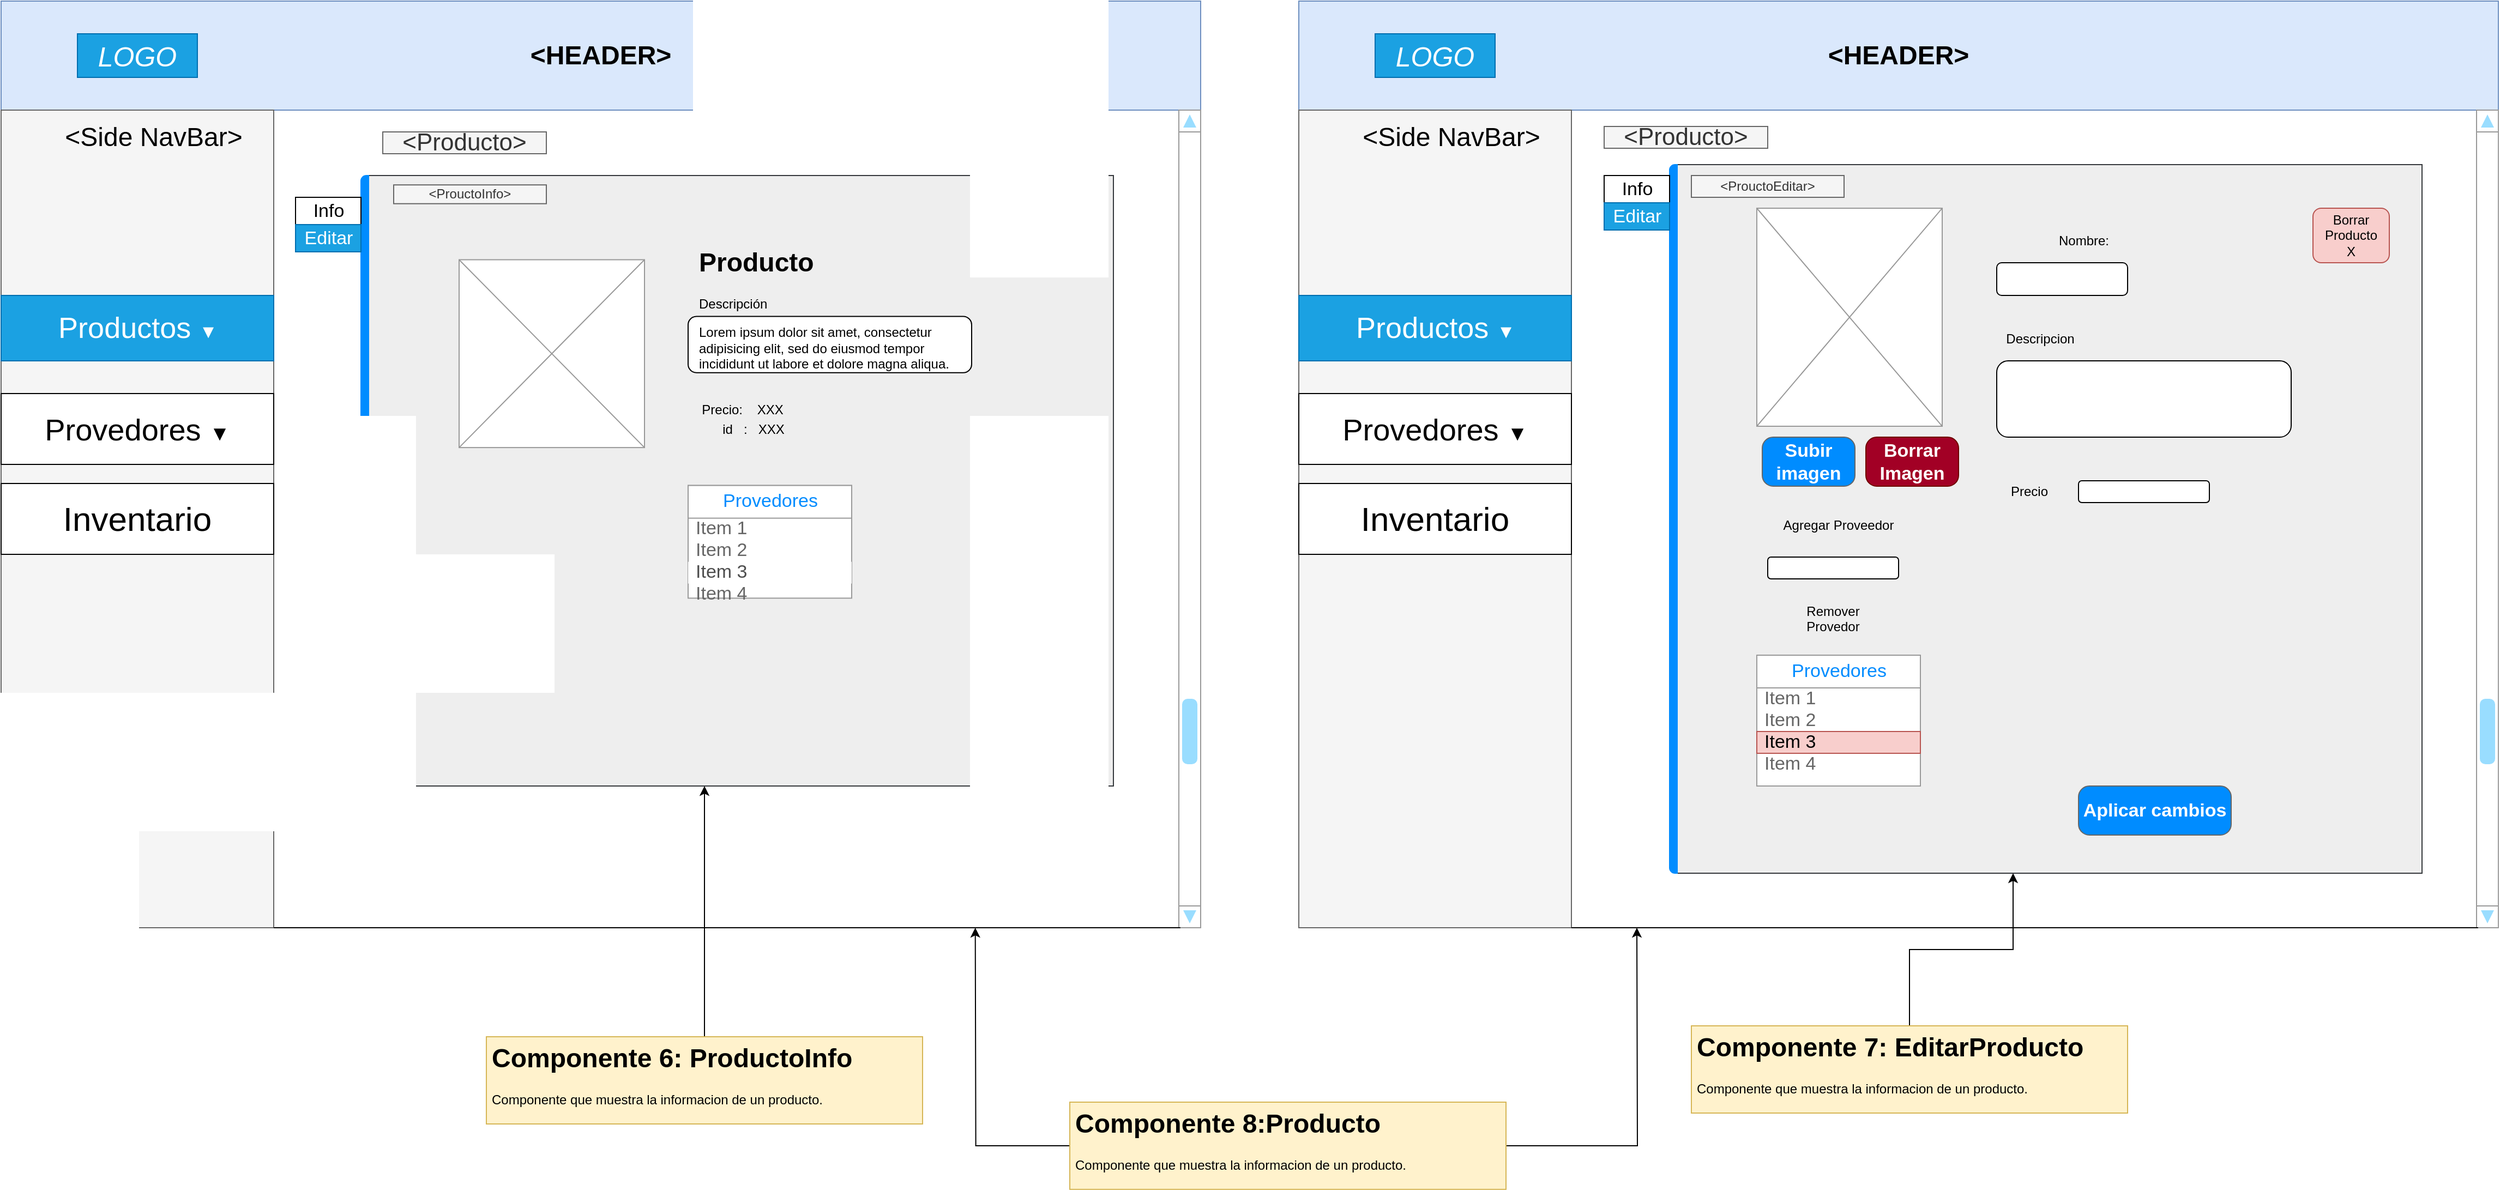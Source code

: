<mxfile version="13.8.1" type="github">
  <diagram id="9Z0rajO9vy1eAtT90HRV" name="Page-1">
    <mxGraphModel dx="2170" dy="1295" grid="1" gridSize="10" guides="1" tooltips="1" connect="1" arrows="1" fold="1" page="1" pageScale="1" pageWidth="850" pageHeight="1100" math="0" shadow="0">
      <root>
        <mxCell id="0" />
        <mxCell id="1" parent="0" />
        <mxCell id="_uAHY--KUr31Mtknl9wJ-1" value="&lt;h1&gt;&amp;lt;HEADER&amp;gt;&lt;br&gt;&lt;/h1&gt;" style="rounded=0;whiteSpace=wrap;html=1;fillColor=#dae8fc;strokeColor=#6c8ebf;" parent="1" vertex="1">
          <mxGeometry width="1100" height="100" as="geometry" />
        </mxCell>
        <mxCell id="_uAHY--KUr31Mtknl9wJ-2" value="" style="rounded=0;whiteSpace=wrap;html=1;fillColor=#f5f5f5;strokeColor=#666666;fontColor=#333333;" parent="1" vertex="1">
          <mxGeometry y="100" width="250" height="750" as="geometry" />
        </mxCell>
        <mxCell id="_uAHY--KUr31Mtknl9wJ-3" value="" style="verticalLabelPosition=bottom;shadow=0;dashed=0;align=center;html=1;verticalAlign=top;strokeWidth=1;shape=mxgraph.mockup.navigation.scrollBar;strokeColor=#999999;barPos=20;fillColor2=#99ddff;strokeColor2=none;direction=north;" parent="1" vertex="1">
          <mxGeometry x="1080" y="100" width="20" height="750" as="geometry" />
        </mxCell>
        <mxCell id="_uAHY--KUr31Mtknl9wJ-4" value="" style="endArrow=none;html=1;exitX=1;exitY=1;exitDx=0;exitDy=0;entryX=0;entryY=0.07;entryDx=0;entryDy=0;entryPerimeter=0;" parent="1" source="_uAHY--KUr31Mtknl9wJ-2" target="_uAHY--KUr31Mtknl9wJ-3" edge="1">
          <mxGeometry width="50" height="50" relative="1" as="geometry">
            <mxPoint x="280" y="870" as="sourcePoint" />
            <mxPoint x="330" y="820" as="targetPoint" />
          </mxGeometry>
        </mxCell>
        <mxCell id="_uAHY--KUr31Mtknl9wJ-5" value="&lt;font style=&quot;font-size: 24px&quot;&gt;&amp;lt;Side NavBar&amp;gt;&lt;/font&gt;" style="text;html=1;strokeColor=none;fillColor=none;align=center;verticalAlign=middle;whiteSpace=wrap;rounded=0;" parent="1" vertex="1">
          <mxGeometry x="50" y="110" width="180" height="30" as="geometry" />
        </mxCell>
        <mxCell id="_uAHY--KUr31Mtknl9wJ-6" value="&lt;i&gt;&lt;font style=&quot;font-size: 25px&quot;&gt;LOGO&lt;/font&gt;&lt;/i&gt;" style="text;html=1;strokeColor=#006EAF;fillColor=#1ba1e2;align=center;verticalAlign=middle;whiteSpace=wrap;rounded=0;fontColor=#ffffff;" parent="1" vertex="1">
          <mxGeometry x="70" y="30" width="110" height="40" as="geometry" />
        </mxCell>
        <mxCell id="_uAHY--KUr31Mtknl9wJ-7" value="" style="strokeWidth=1;shadow=0;dashed=0;align=center;html=1;shape=mxgraph.mockup.forms.rrect;rSize=0;strokeColor=#999999;fillColor=#ffffff;" parent="1" vertex="1">
          <mxGeometry y="270" width="250" height="60" as="geometry" />
        </mxCell>
        <mxCell id="_uAHY--KUr31Mtknl9wJ-8" value="&lt;font style=&quot;font-size: 27px&quot;&gt;Productos &lt;/font&gt;▼" style="strokeWidth=1;shadow=0;dashed=0;align=center;html=1;shape=mxgraph.mockup.forms.rrect;rSize=0;strokeColor=#006EAF;fontSize=17;fillColor=#1ba1e2;resizeWidth=1;fontColor=#ffffff;" parent="_uAHY--KUr31Mtknl9wJ-7" vertex="1">
          <mxGeometry width="250" height="60" relative="1" as="geometry">
            <mxPoint as="offset" />
          </mxGeometry>
        </mxCell>
        <mxCell id="_uAHY--KUr31Mtknl9wJ-11" value="&lt;font style=&quot;font-size: 28px&quot;&gt;Provedores &lt;/font&gt;&lt;font style=&quot;font-size: 19px&quot;&gt;▼&lt;/font&gt;" style="rounded=0;whiteSpace=wrap;html=1;" parent="1" vertex="1">
          <mxGeometry y="360" width="250" height="65" as="geometry" />
        </mxCell>
        <mxCell id="_uAHY--KUr31Mtknl9wJ-12" value="&lt;font style=&quot;font-size: 31px&quot;&gt;Inventario&lt;/font&gt;" style="rounded=0;whiteSpace=wrap;html=1;" parent="1" vertex="1">
          <mxGeometry y="442.5" width="250" height="65" as="geometry" />
        </mxCell>
        <mxCell id="_uAHY--KUr31Mtknl9wJ-25" value="" style="strokeWidth=1;shadow=0;dashed=0;align=center;html=1;shape=mxgraph.mockup.containers.marginRect2;rectMarginLeft=67;strokeColor=#36393d;fillColor=#eeeeee;" parent="1" vertex="1">
          <mxGeometry x="270" y="160" width="750" height="560" as="geometry" />
        </mxCell>
        <mxCell id="AbV2LeKn4ZKA3L7Wp7C7-1" value="" style="rounded=1;whiteSpace=wrap;html=1;" vertex="1" parent="_uAHY--KUr31Mtknl9wJ-25">
          <mxGeometry x="360" y="129.231" width="260" height="51.692" as="geometry" />
        </mxCell>
        <mxCell id="_uAHY--KUr31Mtknl9wJ-29" value="" style="strokeWidth=1;shadow=0;dashed=0;align=center;html=1;shape=mxgraph.mockup.containers.leftButton;rSize=5;strokeColor=#008cff;fillColor=#008cff;resizeHeight=1;movable=0;deletable=0;" parent="_uAHY--KUr31Mtknl9wJ-25" vertex="1">
          <mxGeometry width="7" height="560" relative="1" as="geometry">
            <mxPoint x="60" as="offset" />
          </mxGeometry>
        </mxCell>
        <mxCell id="_uAHY--KUr31Mtknl9wJ-31" value="" style="verticalLabelPosition=bottom;shadow=0;dashed=0;align=center;html=1;verticalAlign=top;strokeWidth=1;shape=mxgraph.mockup.graphics.simpleIcon;strokeColor=#999999;" parent="_uAHY--KUr31Mtknl9wJ-25" vertex="1">
          <mxGeometry x="150" y="77.244" width="170" height="172.308" as="geometry" />
        </mxCell>
        <mxCell id="_uAHY--KUr31Mtknl9wJ-34" value="&lt;h1&gt;Producto&lt;/h1&gt;&lt;p&gt;Descripción&lt;/p&gt;&lt;p&gt;Lorem ipsum dolor sit amet, consectetur adipisicing elit, sed do eiusmod tempor incididunt ut labore et dolore magna aliqua.&lt;/p&gt;" style="text;html=1;strokeColor=none;fillColor=none;spacing=5;spacingTop=-20;whiteSpace=wrap;overflow=hidden;rounded=0;" parent="_uAHY--KUr31Mtknl9wJ-25" vertex="1">
          <mxGeometry x="365" y="60.311" width="250" height="120.615" as="geometry" />
        </mxCell>
        <mxCell id="_uAHY--KUr31Mtknl9wJ-35" value="Precio:&amp;nbsp;&amp;nbsp;&amp;nbsp; XXX" style="text;html=1;strokeColor=none;fillColor=none;align=center;verticalAlign=middle;whiteSpace=wrap;rounded=0;" parent="_uAHY--KUr31Mtknl9wJ-25" vertex="1">
          <mxGeometry x="360" y="206.769" width="100" height="17.231" as="geometry" />
        </mxCell>
        <mxCell id="_uAHY--KUr31Mtknl9wJ-36" value="id&amp;nbsp;&amp;nbsp; :&amp;nbsp;&amp;nbsp; XXX" style="text;html=1;strokeColor=none;fillColor=none;align=center;verticalAlign=middle;whiteSpace=wrap;rounded=0;" parent="_uAHY--KUr31Mtknl9wJ-25" vertex="1">
          <mxGeometry x="370" y="224.0" width="100" height="17.231" as="geometry" />
        </mxCell>
        <mxCell id="_uAHY--KUr31Mtknl9wJ-93" value="&amp;lt;ProuctoInfo&amp;gt;" style="text;html=1;strokeColor=#666666;fillColor=#f5f5f5;align=center;verticalAlign=middle;whiteSpace=wrap;rounded=0;fontColor=#333333;" parent="_uAHY--KUr31Mtknl9wJ-25" vertex="1">
          <mxGeometry x="90" y="8.615" width="140" height="17.231" as="geometry" />
        </mxCell>
        <mxCell id="_uAHY--KUr31Mtknl9wJ-38" value="" style="strokeWidth=1;shadow=0;dashed=0;align=center;html=1;shape=mxgraph.mockup.forms.rrect;rSize=0;strokeColor=#999999;fillColor=#ffffff;" parent="_uAHY--KUr31Mtknl9wJ-25" vertex="1">
          <mxGeometry x="360" y="284.308" width="150" height="103.385" as="geometry" />
        </mxCell>
        <mxCell id="_uAHY--KUr31Mtknl9wJ-39" value="Provedores" style="strokeWidth=1;shadow=0;dashed=0;align=center;html=1;shape=mxgraph.mockup.forms.rrect;rSize=0;strokeColor=#999999;fontColor=#008cff;fontSize=17;fillColor=#ffffff;resizeWidth=1;" parent="_uAHY--KUr31Mtknl9wJ-38" vertex="1">
          <mxGeometry width="150" height="30" relative="1" as="geometry" />
        </mxCell>
        <mxCell id="_uAHY--KUr31Mtknl9wJ-40" value="Item 1" style="strokeWidth=1;shadow=0;dashed=0;align=center;html=1;shape=mxgraph.mockup.forms.anchor;fontSize=17;fontColor=#666666;align=left;spacingLeft=5;resizeWidth=1;" parent="_uAHY--KUr31Mtknl9wJ-38" vertex="1">
          <mxGeometry width="150" height="20" relative="1" as="geometry">
            <mxPoint y="30" as="offset" />
          </mxGeometry>
        </mxCell>
        <mxCell id="_uAHY--KUr31Mtknl9wJ-41" value="Item 2" style="strokeWidth=1;shadow=0;dashed=0;align=center;html=1;shape=mxgraph.mockup.forms.anchor;fontSize=17;fontColor=#666666;align=left;spacingLeft=5;resizeWidth=1;" parent="_uAHY--KUr31Mtknl9wJ-38" vertex="1">
          <mxGeometry width="150" height="20" relative="1" as="geometry">
            <mxPoint y="50" as="offset" />
          </mxGeometry>
        </mxCell>
        <mxCell id="_uAHY--KUr31Mtknl9wJ-42" value="&lt;font color=&quot;#4D4D4D&quot;&gt;Item 3&lt;/font&gt;" style="strokeWidth=1;shadow=0;dashed=0;align=center;html=1;shape=mxgraph.mockup.forms.rrect;rSize=0;fontSize=17;align=left;spacingLeft=5;resizeWidth=1;strokeColor=none;" parent="_uAHY--KUr31Mtknl9wJ-38" vertex="1">
          <mxGeometry width="150" height="20" relative="1" as="geometry">
            <mxPoint y="70" as="offset" />
          </mxGeometry>
        </mxCell>
        <mxCell id="_uAHY--KUr31Mtknl9wJ-43" value="Item 4" style="strokeWidth=1;shadow=0;dashed=0;align=center;html=1;shape=mxgraph.mockup.forms.anchor;fontSize=17;fontColor=#666666;align=left;spacingLeft=5;resizeWidth=1;" parent="_uAHY--KUr31Mtknl9wJ-38" vertex="1">
          <mxGeometry width="150" height="20" relative="1" as="geometry">
            <mxPoint y="90" as="offset" />
          </mxGeometry>
        </mxCell>
        <mxCell id="_uAHY--KUr31Mtknl9wJ-44" value="&lt;h1&gt;&amp;lt;HEADER&amp;gt;&lt;br&gt;&lt;/h1&gt;" style="rounded=0;whiteSpace=wrap;html=1;fillColor=#dae8fc;strokeColor=#6c8ebf;" parent="1" vertex="1">
          <mxGeometry x="1190" width="1100" height="100" as="geometry" />
        </mxCell>
        <mxCell id="_uAHY--KUr31Mtknl9wJ-45" value="" style="rounded=0;whiteSpace=wrap;html=1;fillColor=#f5f5f5;strokeColor=#666666;fontColor=#333333;" parent="1" vertex="1">
          <mxGeometry x="1190" y="100" width="250" height="750" as="geometry" />
        </mxCell>
        <mxCell id="_uAHY--KUr31Mtknl9wJ-46" value="" style="verticalLabelPosition=bottom;shadow=0;dashed=0;align=center;html=1;verticalAlign=top;strokeWidth=1;shape=mxgraph.mockup.navigation.scrollBar;strokeColor=#999999;barPos=20;fillColor2=#99ddff;strokeColor2=none;direction=north;" parent="1" vertex="1">
          <mxGeometry x="2270" y="100" width="20" height="750" as="geometry" />
        </mxCell>
        <mxCell id="_uAHY--KUr31Mtknl9wJ-47" value="" style="endArrow=none;html=1;exitX=1;exitY=1;exitDx=0;exitDy=0;entryX=0;entryY=0.07;entryDx=0;entryDy=0;entryPerimeter=0;" parent="1" source="_uAHY--KUr31Mtknl9wJ-45" target="_uAHY--KUr31Mtknl9wJ-46" edge="1">
          <mxGeometry width="50" height="50" relative="1" as="geometry">
            <mxPoint x="1470" y="870" as="sourcePoint" />
            <mxPoint x="1520" y="820" as="targetPoint" />
          </mxGeometry>
        </mxCell>
        <mxCell id="_uAHY--KUr31Mtknl9wJ-48" value="&lt;font style=&quot;font-size: 24px&quot;&gt;&amp;lt;Side NavBar&amp;gt;&lt;/font&gt;" style="text;html=1;strokeColor=none;fillColor=none;align=center;verticalAlign=middle;whiteSpace=wrap;rounded=0;" parent="1" vertex="1">
          <mxGeometry x="1240" y="110" width="180" height="30" as="geometry" />
        </mxCell>
        <mxCell id="_uAHY--KUr31Mtknl9wJ-49" value="&lt;i&gt;&lt;font style=&quot;font-size: 25px&quot;&gt;LOGO&lt;/font&gt;&lt;/i&gt;" style="text;html=1;strokeColor=#006EAF;fillColor=#1ba1e2;align=center;verticalAlign=middle;whiteSpace=wrap;rounded=0;fontColor=#ffffff;" parent="1" vertex="1">
          <mxGeometry x="1260" y="30" width="110" height="40" as="geometry" />
        </mxCell>
        <mxCell id="_uAHY--KUr31Mtknl9wJ-50" value="" style="strokeWidth=1;shadow=0;dashed=0;align=center;html=1;shape=mxgraph.mockup.forms.rrect;rSize=0;strokeColor=#999999;fillColor=#ffffff;" parent="1" vertex="1">
          <mxGeometry x="1190" y="270" width="250" height="60" as="geometry" />
        </mxCell>
        <mxCell id="_uAHY--KUr31Mtknl9wJ-51" value="&lt;font style=&quot;font-size: 27px&quot;&gt;Productos &lt;/font&gt;▼" style="strokeWidth=1;shadow=0;dashed=0;align=center;html=1;shape=mxgraph.mockup.forms.rrect;rSize=0;strokeColor=#006EAF;fontSize=17;fillColor=#1ba1e2;resizeWidth=1;fontColor=#ffffff;" parent="_uAHY--KUr31Mtknl9wJ-50" vertex="1">
          <mxGeometry width="250" height="60" relative="1" as="geometry">
            <mxPoint as="offset" />
          </mxGeometry>
        </mxCell>
        <mxCell id="_uAHY--KUr31Mtknl9wJ-52" value="&lt;font style=&quot;font-size: 28px&quot;&gt;Provedores &lt;/font&gt;&lt;font style=&quot;font-size: 19px&quot;&gt;▼&lt;/font&gt;" style="rounded=0;whiteSpace=wrap;html=1;" parent="1" vertex="1">
          <mxGeometry x="1190" y="360" width="250" height="65" as="geometry" />
        </mxCell>
        <mxCell id="_uAHY--KUr31Mtknl9wJ-53" value="&lt;font style=&quot;font-size: 31px&quot;&gt;Inventario&lt;/font&gt;" style="rounded=0;whiteSpace=wrap;html=1;" parent="1" vertex="1">
          <mxGeometry x="1190" y="442.5" width="250" height="65" as="geometry" />
        </mxCell>
        <mxCell id="_uAHY--KUr31Mtknl9wJ-54" value="" style="strokeWidth=1;shadow=0;dashed=0;align=center;html=1;shape=mxgraph.mockup.containers.marginRect2;rectMarginLeft=67;strokeColor=#36393d;fillColor=#eeeeee;" parent="1" vertex="1">
          <mxGeometry x="1470" y="150" width="750" height="650" as="geometry" />
        </mxCell>
        <mxCell id="_uAHY--KUr31Mtknl9wJ-57" value="" style="strokeWidth=1;shadow=0;dashed=0;align=center;html=1;shape=mxgraph.mockup.containers.leftButton;rSize=5;strokeColor=#008cff;fillColor=#008cff;resizeHeight=1;movable=0;deletable=0;" parent="_uAHY--KUr31Mtknl9wJ-54" vertex="1">
          <mxGeometry width="7" height="650" relative="1" as="geometry">
            <mxPoint x="60" as="offset" />
          </mxGeometry>
        </mxCell>
        <mxCell id="_uAHY--KUr31Mtknl9wJ-58" value="" style="verticalLabelPosition=bottom;shadow=0;dashed=0;align=center;html=1;verticalAlign=top;strokeWidth=1;shape=mxgraph.mockup.graphics.simpleIcon;strokeColor=#999999;" parent="_uAHY--KUr31Mtknl9wJ-54" vertex="1">
          <mxGeometry x="140" y="40" width="170" height="200" as="geometry" />
        </mxCell>
        <mxCell id="_uAHY--KUr31Mtknl9wJ-68" value="Aplicar cambios" style="strokeWidth=1;shadow=0;dashed=0;align=center;html=1;shape=mxgraph.mockup.buttons.button;strokeColor=#666666;fontColor=#ffffff;mainText=;buttonStyle=round;fontSize=17;fontStyle=1;fillColor=#008cff;whiteSpace=wrap;" parent="_uAHY--KUr31Mtknl9wJ-54" vertex="1">
          <mxGeometry x="435" y="570" width="140" height="45" as="geometry" />
        </mxCell>
        <mxCell id="_uAHY--KUr31Mtknl9wJ-69" value="" style="rounded=1;whiteSpace=wrap;html=1;" parent="_uAHY--KUr31Mtknl9wJ-54" vertex="1">
          <mxGeometry x="360" y="90" width="120" height="30" as="geometry" />
        </mxCell>
        <mxCell id="_uAHY--KUr31Mtknl9wJ-70" value="Nombre: " style="text;html=1;strokeColor=none;fillColor=none;align=center;verticalAlign=middle;whiteSpace=wrap;rounded=0;" parent="_uAHY--KUr31Mtknl9wJ-54" vertex="1">
          <mxGeometry x="360" y="60" width="160" height="20" as="geometry" />
        </mxCell>
        <mxCell id="_uAHY--KUr31Mtknl9wJ-71" value="Descripcion" style="text;html=1;strokeColor=none;fillColor=none;align=center;verticalAlign=middle;whiteSpace=wrap;rounded=0;" parent="_uAHY--KUr31Mtknl9wJ-54" vertex="1">
          <mxGeometry x="370" y="150" width="60" height="20" as="geometry" />
        </mxCell>
        <mxCell id="_uAHY--KUr31Mtknl9wJ-72" value="" style="rounded=1;whiteSpace=wrap;html=1;" parent="_uAHY--KUr31Mtknl9wJ-54" vertex="1">
          <mxGeometry x="360" y="180" width="270" height="70" as="geometry" />
        </mxCell>
        <mxCell id="_uAHY--KUr31Mtknl9wJ-73" value="Precio" style="text;html=1;strokeColor=none;fillColor=none;align=center;verticalAlign=middle;whiteSpace=wrap;rounded=0;" parent="_uAHY--KUr31Mtknl9wJ-54" vertex="1">
          <mxGeometry x="360" y="290" width="60" height="20" as="geometry" />
        </mxCell>
        <mxCell id="_uAHY--KUr31Mtknl9wJ-74" value="" style="rounded=1;whiteSpace=wrap;html=1;" parent="_uAHY--KUr31Mtknl9wJ-54" vertex="1">
          <mxGeometry x="435" y="290" width="120" height="20" as="geometry" />
        </mxCell>
        <mxCell id="_uAHY--KUr31Mtknl9wJ-75" value="&lt;div&gt;Agregar Proveedor&lt;/div&gt;&lt;div&gt;&lt;br&gt;&lt;/div&gt;" style="text;html=1;strokeColor=none;fillColor=none;align=center;verticalAlign=middle;whiteSpace=wrap;rounded=0;" parent="_uAHY--KUr31Mtknl9wJ-54" vertex="1">
          <mxGeometry x="150" y="320" width="130" height="35" as="geometry" />
        </mxCell>
        <mxCell id="_uAHY--KUr31Mtknl9wJ-76" value="" style="rounded=1;whiteSpace=wrap;html=1;" parent="_uAHY--KUr31Mtknl9wJ-54" vertex="1">
          <mxGeometry x="150" y="360" width="120" height="20" as="geometry" />
        </mxCell>
        <mxCell id="_uAHY--KUr31Mtknl9wJ-77" value="Subir imagen" style="strokeWidth=1;shadow=0;dashed=0;align=center;html=1;shape=mxgraph.mockup.buttons.button;strokeColor=#666666;fontColor=#ffffff;mainText=;buttonStyle=round;fontSize=17;fontStyle=1;fillColor=#008cff;whiteSpace=wrap;" parent="_uAHY--KUr31Mtknl9wJ-54" vertex="1">
          <mxGeometry x="145" y="250" width="85" height="45" as="geometry" />
        </mxCell>
        <mxCell id="_uAHY--KUr31Mtknl9wJ-78" value="Borrar Imagen" style="strokeWidth=1;shadow=0;dashed=0;align=center;html=1;shape=mxgraph.mockup.buttons.button;strokeColor=#6F0000;mainText=;buttonStyle=round;fontSize=17;fontStyle=1;fillColor=#a20025;whiteSpace=wrap;fontColor=#ffffff;" parent="_uAHY--KUr31Mtknl9wJ-54" vertex="1">
          <mxGeometry x="240" y="250" width="85" height="45" as="geometry" />
        </mxCell>
        <mxCell id="_uAHY--KUr31Mtknl9wJ-79" value="&lt;div&gt;Borrar Producto&lt;/div&gt;&lt;div&gt;X&lt;br&gt;&lt;/div&gt;" style="rounded=1;whiteSpace=wrap;html=1;fillColor=#f8cecc;strokeColor=#b85450;" parent="_uAHY--KUr31Mtknl9wJ-54" vertex="1">
          <mxGeometry x="650" y="40" width="70" height="50" as="geometry" />
        </mxCell>
        <mxCell id="_uAHY--KUr31Mtknl9wJ-80" value="&lt;div&gt;Remover Provedor&lt;/div&gt;&lt;div&gt;&lt;br&gt;&lt;/div&gt;" style="text;html=1;strokeColor=none;fillColor=none;align=center;verticalAlign=middle;whiteSpace=wrap;rounded=0;" parent="_uAHY--KUr31Mtknl9wJ-54" vertex="1">
          <mxGeometry x="175" y="410" width="70" height="27.5" as="geometry" />
        </mxCell>
        <mxCell id="_uAHY--KUr31Mtknl9wJ-85" value="" style="strokeWidth=1;shadow=0;dashed=0;align=center;html=1;shape=mxgraph.mockup.forms.rrect;rSize=0;strokeColor=#999999;fillColor=#ffffff;" parent="_uAHY--KUr31Mtknl9wJ-54" vertex="1">
          <mxGeometry x="140" y="450" width="150" height="120" as="geometry" />
        </mxCell>
        <mxCell id="_uAHY--KUr31Mtknl9wJ-86" value="Provedores" style="strokeWidth=1;shadow=0;dashed=0;align=center;html=1;shape=mxgraph.mockup.forms.rrect;rSize=0;strokeColor=#999999;fontColor=#008cff;fontSize=17;fillColor=#ffffff;resizeWidth=1;" parent="_uAHY--KUr31Mtknl9wJ-85" vertex="1">
          <mxGeometry width="150" height="30" relative="1" as="geometry" />
        </mxCell>
        <mxCell id="_uAHY--KUr31Mtknl9wJ-87" value="Item 1" style="strokeWidth=1;shadow=0;dashed=0;align=center;html=1;shape=mxgraph.mockup.forms.anchor;fontSize=17;fontColor=#666666;align=left;spacingLeft=5;resizeWidth=1;" parent="_uAHY--KUr31Mtknl9wJ-85" vertex="1">
          <mxGeometry width="150" height="20" relative="1" as="geometry">
            <mxPoint y="30" as="offset" />
          </mxGeometry>
        </mxCell>
        <mxCell id="_uAHY--KUr31Mtknl9wJ-88" value="Item 2" style="strokeWidth=1;shadow=0;dashed=0;align=center;html=1;shape=mxgraph.mockup.forms.anchor;fontSize=17;fontColor=#666666;align=left;spacingLeft=5;resizeWidth=1;" parent="_uAHY--KUr31Mtknl9wJ-85" vertex="1">
          <mxGeometry width="150" height="20" relative="1" as="geometry">
            <mxPoint y="50" as="offset" />
          </mxGeometry>
        </mxCell>
        <mxCell id="_uAHY--KUr31Mtknl9wJ-89" value="Item 3" style="strokeWidth=1;shadow=0;dashed=0;align=center;html=1;shape=mxgraph.mockup.forms.rrect;rSize=0;fontSize=17;align=left;spacingLeft=5;resizeWidth=1;strokeColor=#b85450;fillColor=#f8cecc;" parent="_uAHY--KUr31Mtknl9wJ-85" vertex="1">
          <mxGeometry width="150" height="20" relative="1" as="geometry">
            <mxPoint y="70" as="offset" />
          </mxGeometry>
        </mxCell>
        <mxCell id="_uAHY--KUr31Mtknl9wJ-90" value="Item 4" style="strokeWidth=1;shadow=0;dashed=0;align=center;html=1;shape=mxgraph.mockup.forms.anchor;fontSize=17;fontColor=#666666;align=left;spacingLeft=5;resizeWidth=1;" parent="_uAHY--KUr31Mtknl9wJ-85" vertex="1">
          <mxGeometry width="150" height="20" relative="1" as="geometry">
            <mxPoint y="90" as="offset" />
          </mxGeometry>
        </mxCell>
        <mxCell id="_uAHY--KUr31Mtknl9wJ-94" value="&amp;lt;ProuctoEditar&amp;gt;" style="text;html=1;strokeColor=#666666;fillColor=#f5f5f5;align=center;verticalAlign=middle;whiteSpace=wrap;rounded=0;fontColor=#333333;" parent="_uAHY--KUr31Mtknl9wJ-54" vertex="1">
          <mxGeometry x="80" y="10" width="140" height="20" as="geometry" />
        </mxCell>
        <mxCell id="_uAHY--KUr31Mtknl9wJ-95" style="edgeStyle=orthogonalEdgeStyle;rounded=0;orthogonalLoop=1;jettySize=auto;html=1;" parent="1" source="_uAHY--KUr31Mtknl9wJ-92" target="_uAHY--KUr31Mtknl9wJ-25" edge="1">
          <mxGeometry relative="1" as="geometry" />
        </mxCell>
        <mxCell id="_uAHY--KUr31Mtknl9wJ-92" value="&lt;h1&gt;Componente 6: ProductoInfo&lt;br&gt;&lt;/h1&gt;&lt;p&gt;Componente que muestra la informacion de un producto.&lt;br&gt;&lt;/p&gt;&lt;p&gt;&lt;br&gt;&lt;/p&gt;&lt;p&gt;&lt;br&gt;&lt;/p&gt;&lt;p&gt;&lt;br&gt;&lt;/p&gt;&lt;p&gt;&lt;br&gt;&lt;/p&gt;" style="text;html=1;strokeColor=#d6b656;fillColor=#fff2cc;spacing=5;spacingTop=-20;whiteSpace=wrap;overflow=hidden;rounded=0;" parent="1" vertex="1">
          <mxGeometry x="445" y="950" width="400" height="80" as="geometry" />
        </mxCell>
        <mxCell id="AbV2LeKn4ZKA3L7Wp7C7-7" style="edgeStyle=orthogonalEdgeStyle;rounded=0;orthogonalLoop=1;jettySize=auto;html=1;" edge="1" parent="1" source="AbV2LeKn4ZKA3L7Wp7C7-2" target="_uAHY--KUr31Mtknl9wJ-54">
          <mxGeometry relative="1" as="geometry" />
        </mxCell>
        <mxCell id="AbV2LeKn4ZKA3L7Wp7C7-2" value="&lt;h1&gt;Componente 7: EditarProducto &lt;br&gt;&lt;/h1&gt;&lt;p&gt;Componente que muestra la informacion de un producto.&lt;br&gt;&lt;/p&gt;&lt;p&gt;&lt;br&gt;&lt;/p&gt;&lt;p&gt;&lt;br&gt;&lt;/p&gt;&lt;p&gt;&lt;br&gt;&lt;/p&gt;&lt;p&gt;&lt;br&gt;&lt;/p&gt;" style="text;html=1;strokeColor=#d6b656;fillColor=#fff2cc;spacing=5;spacingTop=-20;whiteSpace=wrap;overflow=hidden;rounded=0;" vertex="1" parent="1">
          <mxGeometry x="1550" y="940" width="400" height="80" as="geometry" />
        </mxCell>
        <mxCell id="AbV2LeKn4ZKA3L7Wp7C7-3" value="Info" style="strokeWidth=1;shadow=0;dashed=0;align=center;html=1;shape=mxgraph.mockup.containers.rrect;rSize=0;fontSize=17;" vertex="1" parent="1">
          <mxGeometry x="1470" y="160" width="60" height="25" as="geometry" />
        </mxCell>
        <mxCell id="AbV2LeKn4ZKA3L7Wp7C7-4" value="Editar" style="strokeWidth=1;shadow=0;dashed=0;align=center;html=1;shape=mxgraph.mockup.containers.rrect;rSize=0;fontSize=17;fillColor=#1ba1e2;strokeColor=#006EAF;fontColor=#ffffff;" vertex="1" parent="1">
          <mxGeometry x="1470" y="185" width="60" height="25" as="geometry" />
        </mxCell>
        <mxCell id="AbV2LeKn4ZKA3L7Wp7C7-5" value="Info" style="strokeWidth=1;shadow=0;dashed=0;align=center;html=1;shape=mxgraph.mockup.containers.rrect;rSize=0;fontSize=17;" vertex="1" parent="1">
          <mxGeometry x="270" y="180" width="60" height="25" as="geometry" />
        </mxCell>
        <mxCell id="AbV2LeKn4ZKA3L7Wp7C7-6" value="Editar" style="strokeWidth=1;shadow=0;dashed=0;align=center;html=1;shape=mxgraph.mockup.containers.rrect;rSize=0;fontSize=17;fillColor=#1ba1e2;strokeColor=#006EAF;fontColor=#ffffff;" vertex="1" parent="1">
          <mxGeometry x="270" y="205" width="60" height="25" as="geometry" />
        </mxCell>
        <mxCell id="AbV2LeKn4ZKA3L7Wp7C7-9" style="edgeStyle=orthogonalEdgeStyle;rounded=0;orthogonalLoop=1;jettySize=auto;html=1;" edge="1" parent="1" source="AbV2LeKn4ZKA3L7Wp7C7-8">
          <mxGeometry relative="1" as="geometry">
            <mxPoint x="1500" y="850" as="targetPoint" />
          </mxGeometry>
        </mxCell>
        <mxCell id="AbV2LeKn4ZKA3L7Wp7C7-10" style="edgeStyle=orthogonalEdgeStyle;rounded=0;orthogonalLoop=1;jettySize=auto;html=1;" edge="1" parent="1" source="AbV2LeKn4ZKA3L7Wp7C7-8">
          <mxGeometry relative="1" as="geometry">
            <mxPoint x="893.333" y="850" as="targetPoint" />
          </mxGeometry>
        </mxCell>
        <mxCell id="AbV2LeKn4ZKA3L7Wp7C7-8" value="&lt;h1&gt;Componente 8:Producto &lt;br&gt;&lt;/h1&gt;&lt;p&gt;Componente que muestra la informacion de un producto.&lt;br&gt;&lt;/p&gt;&lt;p&gt;&lt;br&gt;&lt;/p&gt;&lt;p&gt;&lt;br&gt;&lt;/p&gt;&lt;p&gt;&lt;br&gt;&lt;/p&gt;&lt;p&gt;&lt;br&gt;&lt;/p&gt;" style="text;html=1;strokeColor=#d6b656;fillColor=#fff2cc;spacing=5;spacingTop=-20;whiteSpace=wrap;overflow=hidden;rounded=0;" vertex="1" parent="1">
          <mxGeometry x="980" y="1010" width="400" height="80" as="geometry" />
        </mxCell>
        <mxCell id="AbV2LeKn4ZKA3L7Wp7C7-11" value="&lt;font style=&quot;font-size: 22px&quot;&gt;&amp;lt;Producto&amp;gt;&lt;/font&gt;" style="text;html=1;strokeColor=#666666;fillColor=#f5f5f5;align=center;verticalAlign=middle;whiteSpace=wrap;rounded=0;fontColor=#333333;" vertex="1" parent="1">
          <mxGeometry x="350" y="120" width="150" height="20" as="geometry" />
        </mxCell>
        <mxCell id="AbV2LeKn4ZKA3L7Wp7C7-12" value="&lt;font style=&quot;font-size: 22px&quot;&gt;&amp;lt;Producto&amp;gt;&lt;/font&gt;" style="text;html=1;strokeColor=#666666;fillColor=#f5f5f5;align=center;verticalAlign=middle;whiteSpace=wrap;rounded=0;fontColor=#333333;" vertex="1" parent="1">
          <mxGeometry x="1470" y="115" width="150" height="20" as="geometry" />
        </mxCell>
      </root>
    </mxGraphModel>
  </diagram>
</mxfile>
